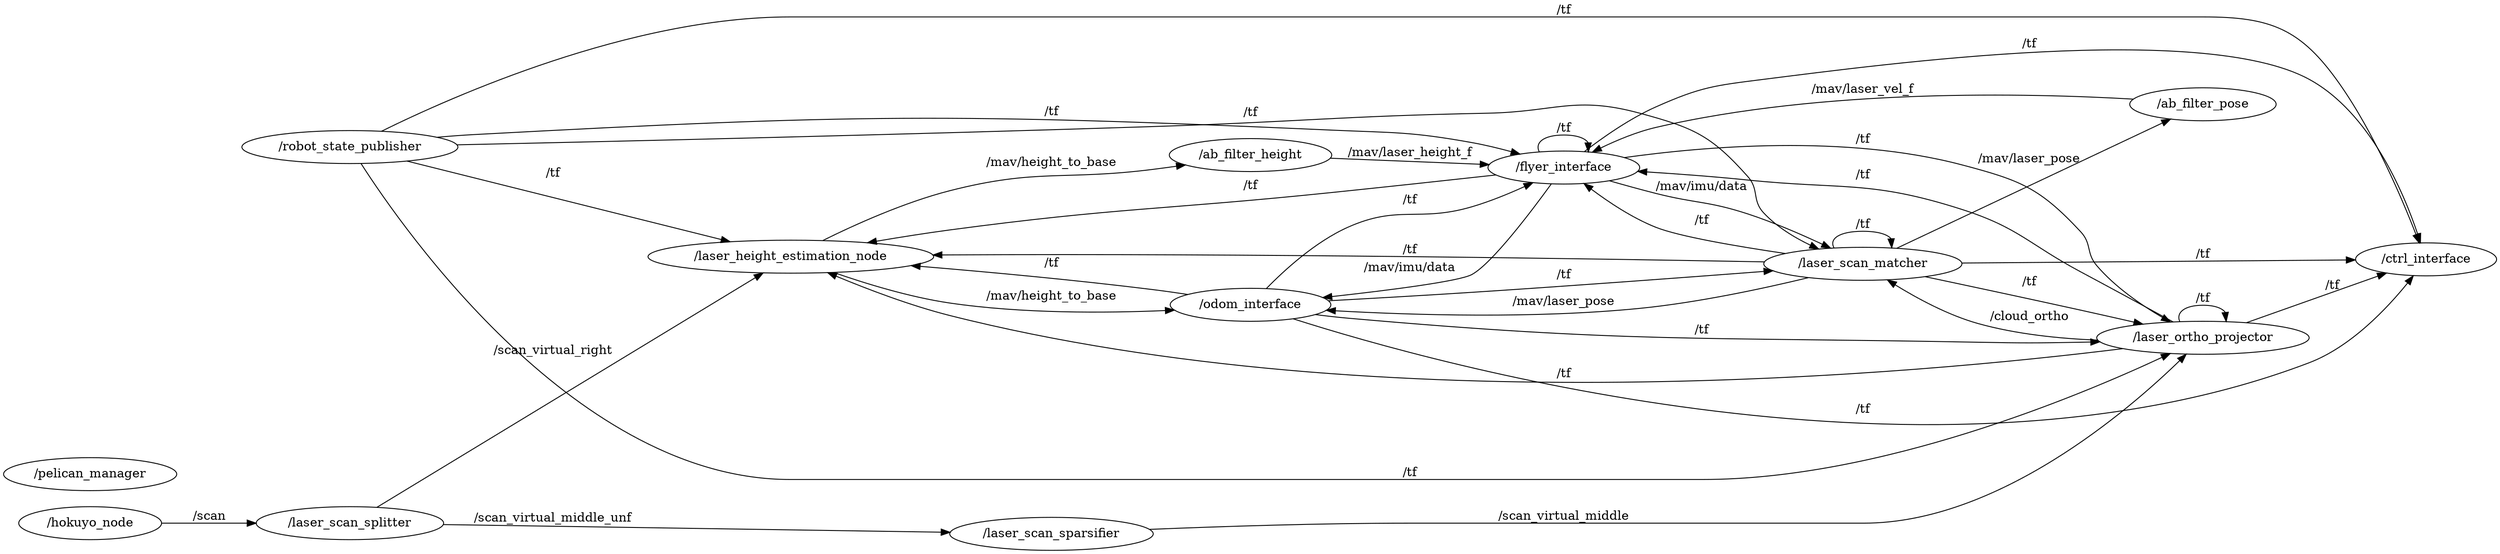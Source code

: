 digraph graphname {
	graph [rankdir=LR, rank=same];
	node [label="\N"];
	graph [bb="0,0,2784,636"];
	_laser_height_estimation_node [label="/laser_height_estimation_node", URL=_laser_height_estimation_node, shape=ellipse, pos="877,344", width="4.4444", height="0.51389"];
	_laser_scan_sparsifier [label="/laser_scan_sparsifier", URL=_laser_scan_sparsifier, shape=ellipse, pos="1171,18", width="3.1667", height="0.51389"];
	_robot_state_publisher [label="/robot_state_publisher", URL=_robot_state_publisher, shape=ellipse, pos="387,468", width="3.3611", height="0.51389"];
	_laser_scan_splitter [label="/laser_scan_splitter", URL=_laser_scan_splitter, shape=ellipse, pos="387,32", width="2.9167", height="0.51389"];
	_odom_interface [label="/odom_interface", URL=_odom_interface, shape=ellipse, pos="1395,286", width="2.5", height="0.51389"];
	_ab_filter_height [label="/ab_filter_height", URL=_ab_filter_height, shape=ellipse, pos="1395,460", width="2.5278", height="0.51389"];
	_ctrl_interface [label="/ctrl_interface", URL=_ctrl_interface, shape=ellipse, pos="2705,335", width="2.1944", height="0.51389"];
	_laser_ortho_projector [label="/laser_ortho_projector", URL=_laser_ortho_projector, shape=ellipse, pos="2455,245", width="3.3056", height="0.51389"];
	_laser_scan_matcher [label="/laser_scan_matcher", URL=_laser_scan_matcher, shape=ellipse, pos="2077,330", width="3.0833", height="0.51389"];
	_ab_filter_pose [label="/ab_filter_pose", URL=_ab_filter_pose, shape=ellipse, pos="2455,517", width="2.2778", height="0.51389"];
	_hokuyo_node [label="/hokuyo_node", URL=_hokuyo_node, shape=ellipse, pos="97,32", width="2.2222", height="0.51389"];
	_pelican_manager [label="/pelican_manager", URL=_pelican_manager, shape=ellipse, pos="97,86", width="2.6944", height="0.51389"];
	_flyer_interface [label="/flyer_interface", URL=_flyer_interface, shape=ellipse, pos="1744,447", width="2.3611", height="0.51389"];
	_ab_filter_height -> _flyer_interface [URL=topic_3A_mav_laser_height_f, label="/mav/laser_height_f", pos="e,1659.5,450.15 1484.9,456.65 1535.3,454.77 1598.3,452.43 1649.5,450.52", lp="1572,464"];
	_laser_ortho_projector -> _laser_scan_matcher [URL=topic_3A_cloud_ortho, label="/cloud_ortho", pos="e,2100.7,312.34 2340.4,240.15 2297.5,241.14 2248.8,245.65 2206,258 2170.5,268.23 2134.1,289.74 2109.1,306.6", lp="2262,267"];
	_laser_height_estimation_node -> _ab_filter_height [URL=topic_3A_mav_height_to_base, label="/mav/height_to_base", pos="e,1328.5,447.67 911.66,361.59 947.01,378.69 1003.9,403.94 1056,417 1155.7,441.99 1184.2,426.83 1286,441 1296.6,442.47 1307.7,444.2 1318.6,446", lp="1171,450"];
	_laser_height_estimation_node -> _odom_interface [URL=topic_3A_mav_height_to_base, label="/mav/height_to_base", pos="e,1311.5,279.22 919.15,326.54 954.88,312.73 1007.8,294.56 1056,287 1138.1,274.12 1232.8,275.14 1301.2,278.66", lp="1171,296"];
	_laser_scan_sparsifier -> _laser_ortho_projector [URL=topic_3A_scan_virtual_middle, label="/scan_virtual_middle", pos="e,2438.9,227 1284.2,21.03 1364.5,22.921 1474.9,25 1572,25 1572,25 1572,25 2077,25 2230.3,25 2377,161.89 2432.1,219.71", lp="1744,34"];
	_ab_filter_pose -> _flyer_interface [URL=topic_3A_mav_laser_vel_f, label="/mav/laser_vel_f", pos="e,1778.3,463.61 2375.7,521.86 2258.7,527.11 2033.5,529.8 1848,488 1827.5,483.39 1805.8,475.35 1787.5,467.61", lp="2077,533"];
	_robot_state_publisher -> _flyer_interface [URL=topic_3A_tf, label="/tf", pos="e,1698.9,462.3 483.37,478.89 497.65,480.16 512.19,481.26 526,482 952.06,504.78 1059.6,500.83 1486,487 1554.6,484.78 1572.4,488.8 1640,477 1656.2,474.16 1673.6,469.74 1689.3,465.16", lp="1171,507"];
	_robot_state_publisher -> _laser_scan_matcher [URL=topic_3A_tf, label="/tf", pos="e,2029.3,346.32 507.73,469.55 680.33,472.06 1007.5,477.89 1286,489 1451.5,495.6 1492.5,505.33 1658,510 1734.4,512.16 1756.5,530.91 1830,510 1889.3,493.13 1908.9,484.65 1948,437 1962.5,419.4 1951,406.12 1966,389 1980.5,372.51 2000.7,359.87 2019.9,350.6", lp="1395,510"];
	_robot_state_publisher -> _laser_ortho_projector [URL=topic_3A_tf, label="/tf", pos="e,2424.5,227.58 397.63,450.04 443.98,374.32 636.76,85 877,85 877,85 877,85 1898,85 2028,85 2063,88.111 2188,124 2272.5,148.26 2364.5,194.88 2415.5,222.63", lp="1572,94"];
	_robot_state_publisher -> _ctrl_interface [URL=topic_3A_tf, label="/tf", pos="e,2699.6,353.23 419.51,485.35 496.6,524.84 697.51,618 877,618 877,618 877,618 2455,618 2531.5,618 2559.8,598.46 2608,539 2652.7,483.8 2682.7,404.58 2696.4,362.96", lp="1744,627"];
	_robot_state_publisher -> _laser_height_estimation_node [URL=topic_3A_tf, label="/tf", pos="e,811.79,360.5 448.56,452.42 538.4,429.69 705.22,387.47 802.07,362.96", lp="612,440"];
	_odom_interface -> _flyer_interface [URL=topic_3A_tf, label="/tf", pos="e,1711,430.31 1410.3,304 1429.8,325.55 1465.5,361 1504,379 1559.5,404.94 1581.2,384.59 1640,402 1661,408.21 1683.4,417.52 1702,426.06", lp="1572,411"];
	_odom_interface -> _laser_scan_matcher [URL=topic_3A_tf, label="/tf", pos="e,1975.5,322.7 1482,290.73 1528.9,293.34 1587.6,296.7 1640,300 1750.7,306.96 1877.2,315.73 1965.4,321.99", lp="1744,321"];
	_odom_interface -> _laser_ortho_projector [URL=topic_3A_tf, label="/tf", pos="e,2345.1,238.02 1459.4,273.36 1474,270.88 1489.5,268.57 1504,267 1814.5,233.45 1893.8,243.67 2206,237 2255.8,235.94 2268.2,235.55 2318,237 2323.5,237.16 2329.1,237.36 2334.8,237.58", lp="1898,251"];
	_odom_interface -> _ctrl_interface [URL=topic_3A_tf, label="/tf", pos="e,2692.2,317.24 1434.7,269.81 1455.1,262.2 1480.5,253.77 1504,249 1970.2,154.32 2130.2,46.674 2574,218 2621.6,236.39 2663,280.79 2685.9,309.3", lp="2077,154"];
	_odom_interface -> _laser_height_estimation_node [URL=topic_3A_tf, label="/tf", pos="e,1001.5,332.62 1329.1,298.33 1314.9,300.75 1300,303.12 1286,305 1259.2,308.61 1120.2,321.67 1011.6,331.69", lp="1171,335"];
	_laser_scan_matcher -> _flyer_interface [URL=topic_3A_tf, label="/tf", pos="e,1763.6,429.4 2000.4,343.07 1939.5,353.75 1862.1,368.03 1848,374 1819.6,386.03 1791.2,406.68 1771.3,422.95", lp="1898,383"];
	_laser_scan_matcher -> _laser_scan_matcher [URL=topic_3A_tf, label="/tf", pos="e,2108.8,347.41 2045.2,347.41 2039.3,357.09 2049.9,366 2077,366 2093.9,366 2104.4,362.52 2108.5,357.54", lp="2077,375"];
	_laser_scan_matcher -> _laser_ortho_projector [URL=topic_3A_tf, label="/tf", pos="e,2388.8,260.01 2142.2,315.43 2190.7,304.58 2258.5,289.4 2318,276 2337.7,271.55 2359.1,266.73 2378.9,262.25", lp="2262,308"];
	_laser_scan_matcher -> _ctrl_interface [URL=topic_3A_tf, label="/tf", pos="e,2625.7,334.37 2188.2,330.89 2310,331.85 2502.9,333.39 2615.4,334.29", lp="2455,342"];
	_laser_scan_matcher -> _laser_height_estimation_node [URL=topic_3A_tf, label="/tf", pos="e,1037,345.88 1967.3,332.92 1814.6,336.82 1529.3,343.54 1286,346 1183.8,347.03 1158.2,346.57 1056,346 1053.1,345.98 1050.1,345.97 1047.2,345.95", lp="1572,351"];
	_laser_scan_matcher -> _ab_filter_pose [URL=topic_3A_mav_laser_pose, label="/mav/laser_pose", pos="e,2421.6,500.46 2111.9,347.26 2181.4,381.64 2336.9,458.57 2412.3,495.89", lp="2262,454"];
	_laser_scan_matcher -> _odom_interface [URL=topic_3A_mav_laser_pose, label="/mav/laser_pose", pos="e,1477.8,278.89 2019.1,314.57 1969.4,302.15 1895.6,285.7 1830,279 1712.4,266.99 1576.1,272.28 1487.8,278.2", lp="1744,288"];
	_laser_ortho_projector -> _flyer_interface [URL=topic_3A_tf, label="/tf", pos="e,1827.5,443.09 2423.4,262.51 2395.7,277.92 2354.2,300.96 2318,321 2260.2,353.02 2250.4,371.26 2188,393 2085.9,428.6 2055.4,420.39 1948,433 1912.1,437.22 1872.4,440.3 1837.7,442.47", lp="2077,439"];
	_laser_ortho_projector -> _laser_ortho_projector [URL=topic_3A_tf, label="/tf", pos="e,2480.9,262.78 2429.1,262.78 2424.7,272.31 2433.3,281 2455,281 2468.2,281 2476.6,277.77 2480.1,273.1", lp="2455,290"];
	_laser_ortho_projector -> _ctrl_interface [URL=topic_3A_tf, label="/tf", pos="e,2662.5,319.69 2501.1,261.61 2544.1,277.09 2608.1,300.13 2652.9,316.25", lp="2600,307"];
	_laser_ortho_projector -> _laser_height_estimation_node [URL=topic_3A_tf, label="/tf", pos="e,912.75,326.42 2367.1,232.82 2143.7,204.8 1537.5,147.31 1056,272 1008.8,284.22 957.45,305.81 921.89,322.17", lp="1744,205"];
	_flyer_interface -> _laser_scan_matcher [URL=topic_3A_mav_imu_data, label="/mav/imu/data", pos="e,2046,347.3 1790.6,431.86 1808.5,426.27 1829.1,420.07 1848,415 1892,403.18 1905,407.08 1948,392 1978.8,381.22 2011.9,365.2 2036.9,352.14", lp="1898,424"];
	_flyer_interface -> _odom_interface [URL=topic_3A_mav_imu_data, label="/mav/imu/data", pos="e,1475.4,294.22 1730.6,429.19 1705.3,395.85 1652,326.75 1640,320 1626.4,312.38 1549.6,302.49 1485.6,295.34", lp="1572,329"];
	_hokuyo_node -> _laser_scan_splitter [URL=topic_3A_scan, label="/scan", pos="e,281.44,32 177.01,32 206.13,32 239.66,32 271.26,32", lp="230,41"];
	_flyer_interface -> _flyer_interface [URL=topic_3A_tf, label="/tf", pos="e,1771.5,464.41 1716.5,464.41 1711.4,474.09 1720.5,483 1744,483 1758.7,483 1767.7,479.52 1771.2,474.54", lp="1744,492"];
	_flyer_interface -> _laser_ortho_projector [URL=topic_3A_tf, label="/tf", pos="e,2420.8,262.34 1807,459.2 1894.6,473.6 2057,491.01 2188,452 2254.2,432.29 2272.9,419.26 2318,367 2330.5,352.55 2323.7,342.64 2336,328 2357,302.97 2387.2,282.02 2411.9,267.42", lp="2077,484"];
	_flyer_interface -> _ctrl_interface [URL=topic_3A_tf, label="/tf", pos="e,2700.2,353.04 1768.7,464.37 1789.2,478.19 1819.5,497.25 1848,510 1898.1,532.38 1911.8,537.91 1966,546 2059.1,559.89 2536.3,564.98 2574,544 2644.6,504.7 2682.3,409.82 2697.2,362.62", lp="2262,567"];
	_flyer_interface -> _laser_height_estimation_node [URL=topic_3A_tf, label="/tf", pos="e,961.05,359.35 1663,441.11 1616.2,436.91 1556.5,430.17 1504,420 1495.8,418.42 1494.2,416.51 1486,415 1297.2,380.06 1246.3,398.99 1056,374 1028.3,370.36 998.35,365.65 971,361.04", lp="1395,424"];
	_laser_scan_splitter -> _laser_scan_sparsifier [URL=topic_3A_scan_virtual_middle_unf, label="/scan_virtual_middle_unf", pos="e,1057,20.036 492.33,30.119 636.13,27.551 893.47,22.956 1046.6,20.222", lp="612,39"];
	_laser_scan_splitter -> _laser_height_estimation_node [URL=topic_3A_scan_virtual_right, label="/scan_virtual_right", pos="e,848.89,326.1 414.39,49.443 497.37,102.28 746.04,260.61 840.26,320.61", lp="612,234"];
}
